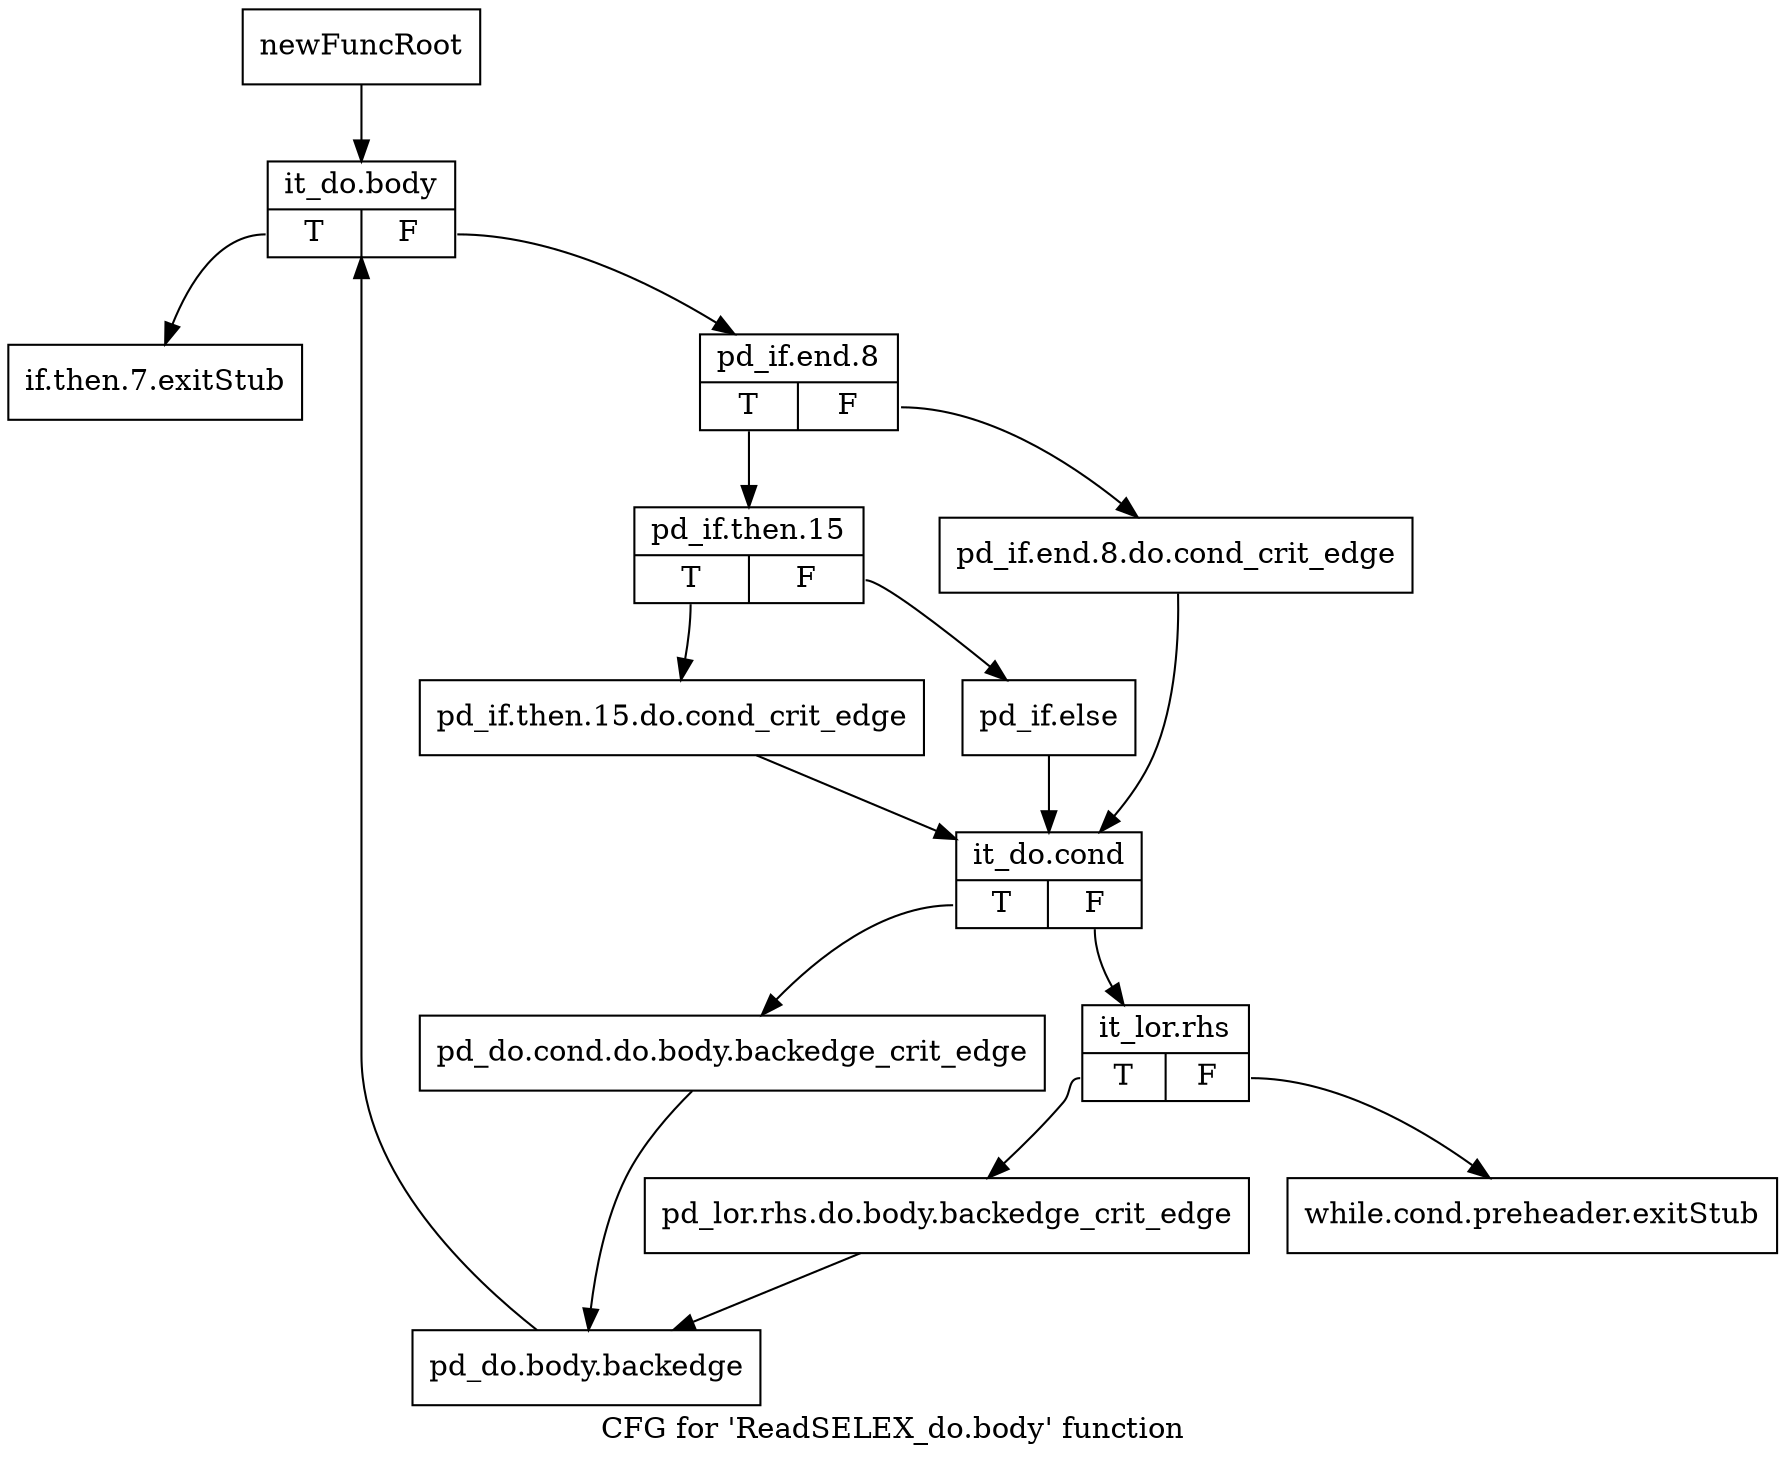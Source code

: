digraph "CFG for 'ReadSELEX_do.body' function" {
	label="CFG for 'ReadSELEX_do.body' function";

	Node0x33d92e0 [shape=record,label="{newFuncRoot}"];
	Node0x33d92e0 -> Node0x33e4830;
	Node0x33e4790 [shape=record,label="{if.then.7.exitStub}"];
	Node0x33e47e0 [shape=record,label="{while.cond.preheader.exitStub}"];
	Node0x33e4830 [shape=record,label="{it_do.body|{<s0>T|<s1>F}}"];
	Node0x33e4830:s0 -> Node0x33e4790;
	Node0x33e4830:s1 -> Node0x33e4880;
	Node0x33e4880 [shape=record,label="{pd_if.end.8|{<s0>T|<s1>F}}"];
	Node0x33e4880:s0 -> Node0x33e4920;
	Node0x33e4880:s1 -> Node0x33e48d0;
	Node0x33e48d0 [shape=record,label="{pd_if.end.8.do.cond_crit_edge}"];
	Node0x33e48d0 -> Node0x33e4a10;
	Node0x33e4920 [shape=record,label="{pd_if.then.15|{<s0>T|<s1>F}}"];
	Node0x33e4920:s0 -> Node0x33e49c0;
	Node0x33e4920:s1 -> Node0x33e4970;
	Node0x33e4970 [shape=record,label="{pd_if.else}"];
	Node0x33e4970 -> Node0x33e4a10;
	Node0x33e49c0 [shape=record,label="{pd_if.then.15.do.cond_crit_edge}"];
	Node0x33e49c0 -> Node0x33e4a10;
	Node0x33e4a10 [shape=record,label="{it_do.cond|{<s0>T|<s1>F}}"];
	Node0x33e4a10:s0 -> Node0x33e4b00;
	Node0x33e4a10:s1 -> Node0x33e4a60;
	Node0x33e4a60 [shape=record,label="{it_lor.rhs|{<s0>T|<s1>F}}"];
	Node0x33e4a60:s0 -> Node0x33e4ab0;
	Node0x33e4a60:s1 -> Node0x33e47e0;
	Node0x33e4ab0 [shape=record,label="{pd_lor.rhs.do.body.backedge_crit_edge}"];
	Node0x33e4ab0 -> Node0x33e4b50;
	Node0x33e4b00 [shape=record,label="{pd_do.cond.do.body.backedge_crit_edge}"];
	Node0x33e4b00 -> Node0x33e4b50;
	Node0x33e4b50 [shape=record,label="{pd_do.body.backedge}"];
	Node0x33e4b50 -> Node0x33e4830;
}
